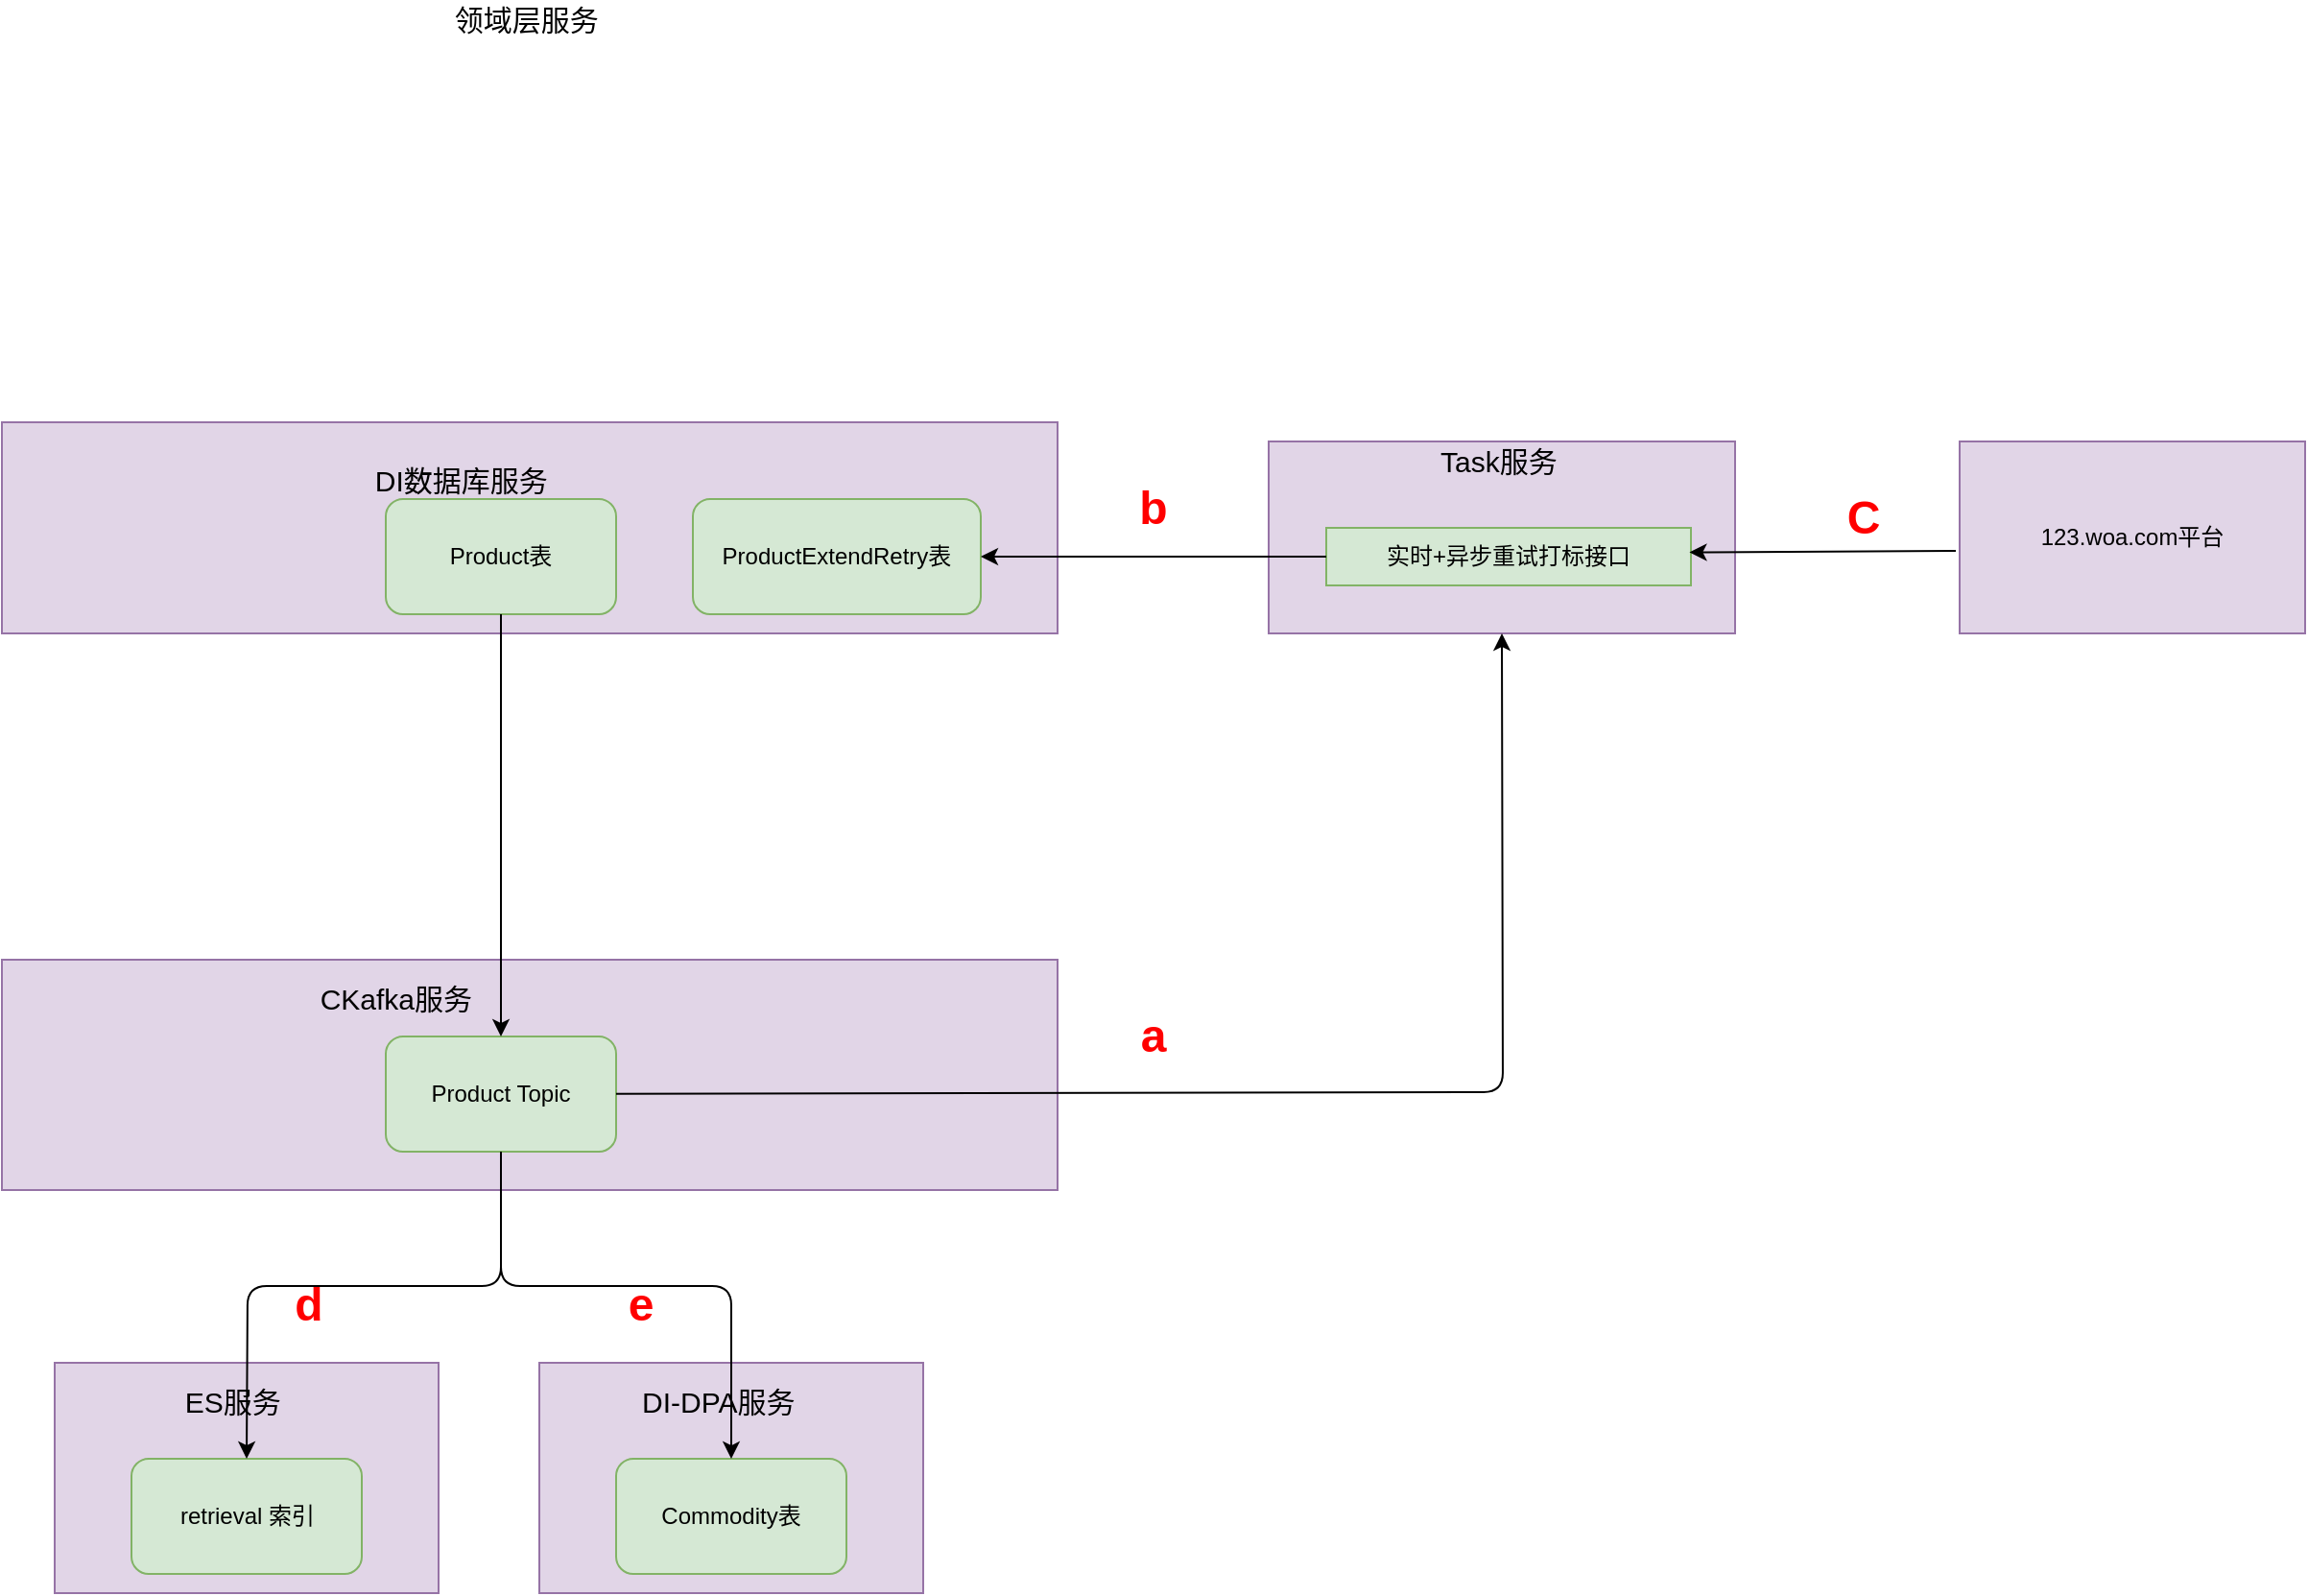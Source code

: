 <mxfile version="14.1.2" type="github">
  <diagram name="Page-1" id="12e1b939-464a-85fe-373e-61e167be1490">
    <mxGraphModel dx="1298" dy="882" grid="1" gridSize="10" guides="1" tooltips="1" connect="1" arrows="1" fold="1" page="1" pageScale="1.5" pageWidth="1169" pageHeight="826" background="#ffffff" math="0" shadow="0">
      <root>
        <mxCell id="0" />
        <mxCell id="1" parent="0" />
        <mxCell id="-LDYD3RDuGb-UG7Gp8UZ-2" value="" style="rounded=0;whiteSpace=wrap;html=1;fillColor=#e1d5e7;strokeColor=#9673a6;" parent="1" vertex="1">
          <mxGeometry x="230" y="550" width="550" height="110" as="geometry" />
        </mxCell>
        <mxCell id="-LDYD3RDuGb-UG7Gp8UZ-3" value="Product表" style="rounded=1;whiteSpace=wrap;html=1;fillColor=#d5e8d4;strokeColor=#82b366;" parent="1" vertex="1">
          <mxGeometry x="430" y="590" width="120" height="60" as="geometry" />
        </mxCell>
        <mxCell id="-LDYD3RDuGb-UG7Gp8UZ-4" value="ProductExtendRetry表" style="rounded=1;whiteSpace=wrap;html=1;fillColor=#d5e8d4;strokeColor=#82b366;" parent="1" vertex="1">
          <mxGeometry x="590" y="590" width="150" height="60" as="geometry" />
        </mxCell>
        <mxCell id="-LDYD3RDuGb-UG7Gp8UZ-8" value="&lt;font style=&quot;font-size: 24px&quot;&gt;a&lt;/font&gt;" style="text;html=1;strokeColor=none;fillColor=none;align=center;verticalAlign=middle;whiteSpace=wrap;rounded=0;fontStyle=1;fontColor=#FF0000;" parent="1" vertex="1">
          <mxGeometry x="810" y="860" width="40" height="20" as="geometry" />
        </mxCell>
        <mxCell id="-LDYD3RDuGb-UG7Gp8UZ-9" value="" style="rounded=0;whiteSpace=wrap;html=1;fillColor=#e1d5e7;strokeColor=#9673a6;" parent="1" vertex="1">
          <mxGeometry x="230" y="830" width="550" height="120" as="geometry" />
        </mxCell>
        <mxCell id="-LDYD3RDuGb-UG7Gp8UZ-10" value="" style="rounded=0;whiteSpace=wrap;html=1;fillColor=#e1d5e7;strokeColor=#9673a6;" parent="1" vertex="1">
          <mxGeometry x="890" y="560" width="243" height="100" as="geometry" />
        </mxCell>
        <mxCell id="-LDYD3RDuGb-UG7Gp8UZ-11" value="DI数据库服务&amp;nbsp;" style="text;html=1;strokeColor=none;fillColor=none;align=center;verticalAlign=middle;whiteSpace=wrap;rounded=0;fontSize=15;" parent="1" vertex="1">
          <mxGeometry x="400" y="570" width="142.5" height="20" as="geometry" />
        </mxCell>
        <mxCell id="-LDYD3RDuGb-UG7Gp8UZ-14" value="领域层服务&amp;nbsp;" style="text;html=1;strokeColor=none;fillColor=none;align=center;verticalAlign=middle;whiteSpace=wrap;rounded=0;fontSize=15;" parent="1" vertex="1">
          <mxGeometry x="457.5" y="330" width="95" height="20" as="geometry" />
        </mxCell>
        <mxCell id="-LDYD3RDuGb-UG7Gp8UZ-17" value="实时+异步重试打标接口" style="rounded=0;whiteSpace=wrap;html=1;fillColor=#d5e8d4;strokeColor=#82b366;" parent="1" vertex="1">
          <mxGeometry x="920" y="605" width="190" height="30" as="geometry" />
        </mxCell>
        <mxCell id="-LDYD3RDuGb-UG7Gp8UZ-18" value="Task服务&amp;nbsp;" style="text;html=1;strokeColor=none;fillColor=none;align=center;verticalAlign=middle;whiteSpace=wrap;rounded=0;fontSize=15;" parent="1" vertex="1">
          <mxGeometry x="972.5" y="560" width="78" height="20" as="geometry" />
        </mxCell>
        <mxCell id="-LDYD3RDuGb-UG7Gp8UZ-19" value="" style="endArrow=classic;html=1;entryX=1;entryY=0.5;entryDx=0;entryDy=0;exitX=0;exitY=0.5;exitDx=0;exitDy=0;" parent="1" source="-LDYD3RDuGb-UG7Gp8UZ-17" target="-LDYD3RDuGb-UG7Gp8UZ-4" edge="1">
          <mxGeometry width="50" height="50" relative="1" as="geometry">
            <mxPoint x="820" y="650" as="sourcePoint" />
            <mxPoint x="870" y="600" as="targetPoint" />
          </mxGeometry>
        </mxCell>
        <mxCell id="-LDYD3RDuGb-UG7Gp8UZ-20" value="&lt;font size=&quot;5&quot;&gt;b&lt;/font&gt;" style="text;html=1;strokeColor=none;fillColor=none;align=center;verticalAlign=middle;whiteSpace=wrap;rounded=0;fontStyle=1;fontColor=#FF0000;" parent="1" vertex="1">
          <mxGeometry x="810" y="585" width="40" height="20" as="geometry" />
        </mxCell>
        <mxCell id="-LDYD3RDuGb-UG7Gp8UZ-21" value="123.woa.com平台" style="rounded=0;whiteSpace=wrap;html=1;fillColor=#e1d5e7;strokeColor=#9673a6;" parent="1" vertex="1">
          <mxGeometry x="1250" y="560" width="180" height="100" as="geometry" />
        </mxCell>
        <mxCell id="-LDYD3RDuGb-UG7Gp8UZ-22" value="" style="endArrow=classic;html=1;fontColor=#FF0000;entryX=0.996;entryY=0.425;entryDx=0;entryDy=0;exitX=-0.011;exitY=0.57;exitDx=0;exitDy=0;exitPerimeter=0;entryPerimeter=0;" parent="1" source="-LDYD3RDuGb-UG7Gp8UZ-21" target="-LDYD3RDuGb-UG7Gp8UZ-17" edge="1">
          <mxGeometry width="50" height="50" relative="1" as="geometry">
            <mxPoint x="1150" y="770" as="sourcePoint" />
            <mxPoint x="1200" y="720" as="targetPoint" />
          </mxGeometry>
        </mxCell>
        <mxCell id="-LDYD3RDuGb-UG7Gp8UZ-23" value="&lt;font size=&quot;5&quot;&gt;C&lt;/font&gt;" style="text;html=1;strokeColor=none;fillColor=none;align=center;verticalAlign=middle;whiteSpace=wrap;rounded=0;fontStyle=1;fontColor=#FF0000;" parent="1" vertex="1">
          <mxGeometry x="1180" y="590" width="40" height="20" as="geometry" />
        </mxCell>
        <mxCell id="-LDYD3RDuGb-UG7Gp8UZ-25" value="CKafka服务&amp;nbsp;" style="text;html=1;strokeColor=none;fillColor=none;align=center;verticalAlign=middle;whiteSpace=wrap;rounded=0;fontSize=15;" parent="1" vertex="1">
          <mxGeometry x="390" y="840" width="95" height="20" as="geometry" />
        </mxCell>
        <mxCell id="-LDYD3RDuGb-UG7Gp8UZ-26" value="Product Topic" style="rounded=1;whiteSpace=wrap;html=1;fillColor=#d5e8d4;strokeColor=#82b366;" parent="1" vertex="1">
          <mxGeometry x="430" y="870" width="120" height="60" as="geometry" />
        </mxCell>
        <mxCell id="-LDYD3RDuGb-UG7Gp8UZ-30" value="" style="endArrow=classic;html=1;fontSize=15;fontColor=#FF0000;entryX=0.5;entryY=0;entryDx=0;entryDy=0;" parent="1" source="-LDYD3RDuGb-UG7Gp8UZ-3" target="-LDYD3RDuGb-UG7Gp8UZ-26" edge="1">
          <mxGeometry width="50" height="50" relative="1" as="geometry">
            <mxPoint x="340" y="660" as="sourcePoint" />
            <mxPoint x="380" y="730" as="targetPoint" />
          </mxGeometry>
        </mxCell>
        <mxCell id="-LDYD3RDuGb-UG7Gp8UZ-32" value="" style="rounded=0;whiteSpace=wrap;html=1;fillColor=#e1d5e7;strokeColor=#9673a6;" parent="1" vertex="1">
          <mxGeometry x="257.5" y="1040" width="200" height="120" as="geometry" />
        </mxCell>
        <mxCell id="-LDYD3RDuGb-UG7Gp8UZ-33" value="ES服务&amp;nbsp;" style="text;html=1;strokeColor=none;fillColor=none;align=center;verticalAlign=middle;whiteSpace=wrap;rounded=0;fontSize=15;" parent="1" vertex="1">
          <mxGeometry x="305" y="1050" width="95" height="20" as="geometry" />
        </mxCell>
        <mxCell id="-LDYD3RDuGb-UG7Gp8UZ-35" value="retrieval 索引" style="rounded=1;whiteSpace=wrap;html=1;fillColor=#d5e8d4;strokeColor=#82b366;" parent="1" vertex="1">
          <mxGeometry x="297.5" y="1090" width="120" height="60" as="geometry" />
        </mxCell>
        <mxCell id="-LDYD3RDuGb-UG7Gp8UZ-36" value="" style="endArrow=classic;html=1;fontSize=15;fontColor=#FF0000;entryX=0.5;entryY=0;entryDx=0;entryDy=0;exitX=0.5;exitY=1;exitDx=0;exitDy=0;" parent="1" source="-LDYD3RDuGb-UG7Gp8UZ-26" target="-LDYD3RDuGb-UG7Gp8UZ-35" edge="1">
          <mxGeometry width="50" height="50" relative="1" as="geometry">
            <mxPoint x="330" y="980" as="sourcePoint" />
            <mxPoint x="380" y="930" as="targetPoint" />
            <Array as="points">
              <mxPoint x="490" y="1000" />
              <mxPoint x="358" y="1000" />
            </Array>
          </mxGeometry>
        </mxCell>
        <mxCell id="-LDYD3RDuGb-UG7Gp8UZ-38" value="&lt;font size=&quot;5&quot;&gt;d&lt;/font&gt;" style="text;html=1;strokeColor=none;fillColor=none;align=center;verticalAlign=middle;whiteSpace=wrap;rounded=0;fontStyle=1;fontColor=#FF0000;" parent="1" vertex="1">
          <mxGeometry x="370" y="1000" width="40" height="20" as="geometry" />
        </mxCell>
        <mxCell id="ALUzxoDXkRTKDcL4TcCx-1" value="" style="endArrow=classic;html=1;entryX=0.5;entryY=1;entryDx=0;entryDy=0;" edge="1" parent="1" source="-LDYD3RDuGb-UG7Gp8UZ-26" target="-LDYD3RDuGb-UG7Gp8UZ-10">
          <mxGeometry width="50" height="50" relative="1" as="geometry">
            <mxPoint x="540" y="950" as="sourcePoint" />
            <mxPoint x="590" y="900" as="targetPoint" />
            <Array as="points">
              <mxPoint x="1012" y="899" />
            </Array>
          </mxGeometry>
        </mxCell>
        <mxCell id="ALUzxoDXkRTKDcL4TcCx-4" value="" style="rounded=0;whiteSpace=wrap;html=1;fillColor=#e1d5e7;strokeColor=#9673a6;" vertex="1" parent="1">
          <mxGeometry x="510" y="1040" width="200" height="120" as="geometry" />
        </mxCell>
        <mxCell id="ALUzxoDXkRTKDcL4TcCx-5" value="DI-DPA服务&amp;nbsp;" style="text;html=1;strokeColor=none;fillColor=none;align=center;verticalAlign=middle;whiteSpace=wrap;rounded=0;fontSize=15;" vertex="1" parent="1">
          <mxGeometry x="557.5" y="1050" width="95" height="20" as="geometry" />
        </mxCell>
        <mxCell id="ALUzxoDXkRTKDcL4TcCx-6" value="Commodity表" style="rounded=1;whiteSpace=wrap;html=1;fillColor=#d5e8d4;strokeColor=#82b366;" vertex="1" parent="1">
          <mxGeometry x="550" y="1090" width="120" height="60" as="geometry" />
        </mxCell>
        <mxCell id="ALUzxoDXkRTKDcL4TcCx-7" value="" style="endArrow=classic;html=1;exitX=0.5;exitY=1;exitDx=0;exitDy=0;" edge="1" parent="1" source="-LDYD3RDuGb-UG7Gp8UZ-26" target="ALUzxoDXkRTKDcL4TcCx-6">
          <mxGeometry width="50" height="50" relative="1" as="geometry">
            <mxPoint x="490" y="980" as="sourcePoint" />
            <mxPoint x="540" y="930" as="targetPoint" />
            <Array as="points">
              <mxPoint x="490" y="1000" />
              <mxPoint x="610" y="1000" />
            </Array>
          </mxGeometry>
        </mxCell>
        <mxCell id="ALUzxoDXkRTKDcL4TcCx-8" value="&lt;font size=&quot;5&quot;&gt;e&lt;/font&gt;" style="text;html=1;strokeColor=none;fillColor=none;align=center;verticalAlign=middle;whiteSpace=wrap;rounded=0;fontStyle=1;fontColor=#FF0000;" vertex="1" parent="1">
          <mxGeometry x="542.5" y="1000" width="40" height="20" as="geometry" />
        </mxCell>
      </root>
    </mxGraphModel>
  </diagram>
</mxfile>
